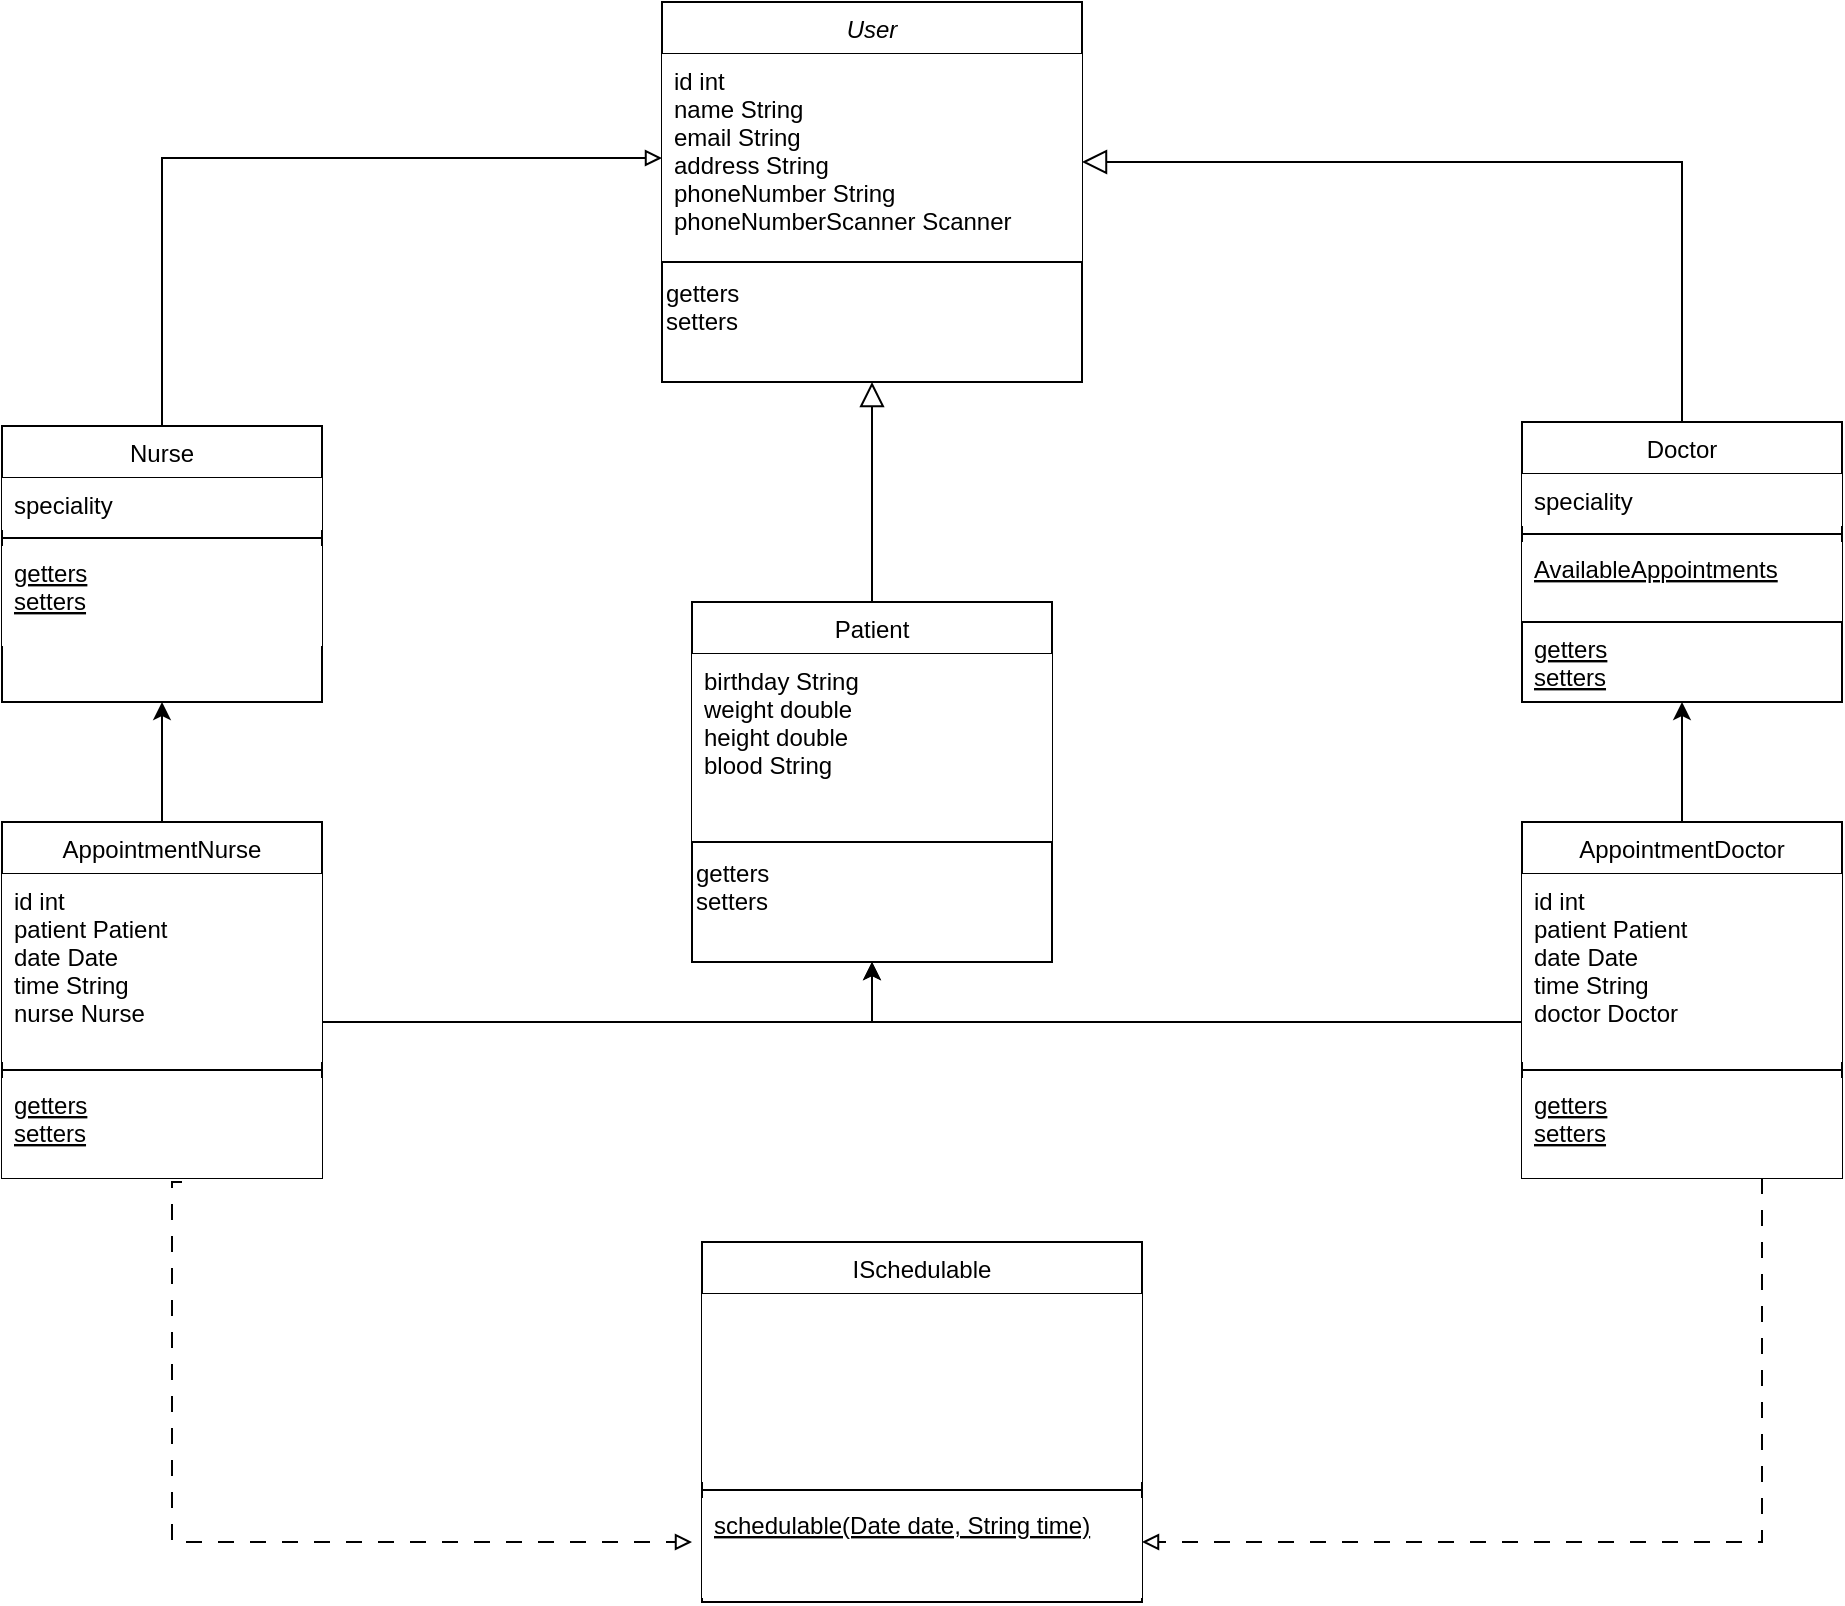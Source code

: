 <mxfile version="21.1.8" type="github">
  <diagram id="C5RBs43oDa-KdzZeNtuy" name="Page-1">
    <mxGraphModel dx="1035" dy="569" grid="1" gridSize="10" guides="1" tooltips="1" connect="1" arrows="1" fold="1" page="1" pageScale="1" pageWidth="827" pageHeight="1169" math="0" shadow="0">
      <root>
        <mxCell id="WIyWlLk6GJQsqaUBKTNV-0" />
        <mxCell id="WIyWlLk6GJQsqaUBKTNV-1" parent="WIyWlLk6GJQsqaUBKTNV-0" />
        <mxCell id="zkfFHV4jXpPFQw0GAbJ--0" value="User" style="swimlane;fontStyle=2;align=center;verticalAlign=top;childLayout=stackLayout;horizontal=1;startSize=26;horizontalStack=0;resizeParent=1;resizeLast=0;collapsible=1;marginBottom=0;rounded=0;shadow=0;strokeWidth=1;" parent="WIyWlLk6GJQsqaUBKTNV-1" vertex="1">
          <mxGeometry x="720" y="150" width="210" height="190" as="geometry">
            <mxRectangle x="230" y="140" width="160" height="26" as="alternateBounds" />
          </mxGeometry>
        </mxCell>
        <mxCell id="zkfFHV4jXpPFQw0GAbJ--1" value="id int&#xa;name String&#xa;email String&#xa;address String&#xa;phoneNumber String&#xa;phoneNumberScanner Scanner&#xa;" style="text;align=left;verticalAlign=top;spacingLeft=4;spacingRight=4;overflow=hidden;rotatable=0;points=[[0,0.5],[1,0.5]];portConstraint=eastwest;fillColor=default;" parent="zkfFHV4jXpPFQw0GAbJ--0" vertex="1">
          <mxGeometry y="26" width="210" height="104" as="geometry" />
        </mxCell>
        <mxCell id="Ku3oKzq7d8rmz-fXIRP_-4" value="getters&lt;br&gt;setters&lt;br&gt;&lt;div style=&quot;&quot;&gt;&lt;br&gt;&lt;/div&gt;" style="rounded=0;whiteSpace=wrap;html=1;fillColor=default;strokeColor=default;align=left;" parent="zkfFHV4jXpPFQw0GAbJ--0" vertex="1">
          <mxGeometry y="130" width="210" height="60" as="geometry" />
        </mxCell>
        <mxCell id="zkfFHV4jXpPFQw0GAbJ--6" value="Doctor" style="swimlane;fontStyle=0;align=center;verticalAlign=top;childLayout=stackLayout;horizontal=1;startSize=26;horizontalStack=0;resizeParent=1;resizeLast=0;collapsible=1;marginBottom=0;rounded=0;shadow=0;strokeWidth=1;" parent="WIyWlLk6GJQsqaUBKTNV-1" vertex="1">
          <mxGeometry x="1150" y="360" width="160" height="140" as="geometry">
            <mxRectangle x="130" y="380" width="160" height="26" as="alternateBounds" />
          </mxGeometry>
        </mxCell>
        <mxCell id="zkfFHV4jXpPFQw0GAbJ--7" value="speciality" style="text;align=left;verticalAlign=top;spacingLeft=4;spacingRight=4;overflow=hidden;rotatable=0;points=[[0,0.5],[1,0.5]];portConstraint=eastwest;fillColor=default;" parent="zkfFHV4jXpPFQw0GAbJ--6" vertex="1">
          <mxGeometry y="26" width="160" height="26" as="geometry" />
        </mxCell>
        <mxCell id="zkfFHV4jXpPFQw0GAbJ--9" value="" style="line;html=1;strokeWidth=1;align=left;verticalAlign=middle;spacingTop=-1;spacingLeft=3;spacingRight=3;rotatable=0;labelPosition=right;points=[];portConstraint=eastwest;" parent="zkfFHV4jXpPFQw0GAbJ--6" vertex="1">
          <mxGeometry y="52" width="160" height="8" as="geometry" />
        </mxCell>
        <mxCell id="Ku3oKzq7d8rmz-fXIRP_-11" value="AvailableAppointments" style="text;align=left;verticalAlign=top;spacingLeft=4;spacingRight=4;overflow=hidden;rotatable=0;points=[[0,0.5],[1,0.5]];portConstraint=eastwest;fontStyle=4;fillColor=default;" parent="zkfFHV4jXpPFQw0GAbJ--6" vertex="1">
          <mxGeometry y="60" width="160" height="40" as="geometry" />
        </mxCell>
        <mxCell id="zkfFHV4jXpPFQw0GAbJ--10" value="getters&#xa;setters&#xa;" style="text;align=left;verticalAlign=top;spacingLeft=4;spacingRight=4;overflow=hidden;rotatable=0;points=[[0,0.5],[1,0.5]];portConstraint=eastwest;fontStyle=4;fillColor=default;strokeColor=default;" parent="zkfFHV4jXpPFQw0GAbJ--6" vertex="1">
          <mxGeometry y="100" width="160" height="40" as="geometry" />
        </mxCell>
        <mxCell id="zkfFHV4jXpPFQw0GAbJ--12" value="" style="endArrow=block;endSize=10;endFill=0;shadow=0;strokeWidth=1;rounded=0;edgeStyle=elbowEdgeStyle;elbow=vertical;" parent="WIyWlLk6GJQsqaUBKTNV-1" source="zkfFHV4jXpPFQw0GAbJ--6" target="zkfFHV4jXpPFQw0GAbJ--0" edge="1">
          <mxGeometry width="160" relative="1" as="geometry">
            <mxPoint x="590" y="163" as="sourcePoint" />
            <mxPoint x="590" y="163" as="targetPoint" />
            <Array as="points">
              <mxPoint x="1110" y="230" />
              <mxPoint x="990" y="370" />
            </Array>
          </mxGeometry>
        </mxCell>
        <mxCell id="zkfFHV4jXpPFQw0GAbJ--13" value="Patient" style="swimlane;fontStyle=0;align=center;verticalAlign=top;childLayout=stackLayout;horizontal=1;startSize=26;horizontalStack=0;resizeParent=1;resizeLast=0;collapsible=1;marginBottom=0;rounded=0;shadow=0;strokeWidth=1;" parent="WIyWlLk6GJQsqaUBKTNV-1" vertex="1">
          <mxGeometry x="735" y="450" width="180" height="180" as="geometry">
            <mxRectangle x="340" y="380" width="170" height="26" as="alternateBounds" />
          </mxGeometry>
        </mxCell>
        <mxCell id="zkfFHV4jXpPFQw0GAbJ--14" value="birthday String&#xa;weight double&#xa;height double&#xa;blood String" style="text;align=left;verticalAlign=top;spacingLeft=4;spacingRight=4;overflow=hidden;rotatable=0;points=[[0,0.5],[1,0.5]];portConstraint=eastwest;fillColor=default;" parent="zkfFHV4jXpPFQw0GAbJ--13" vertex="1">
          <mxGeometry y="26" width="180" height="94" as="geometry" />
        </mxCell>
        <mxCell id="Ku3oKzq7d8rmz-fXIRP_-18" value="getters&lt;br&gt;setters&lt;br&gt;&lt;div style=&quot;&quot;&gt;&lt;br&gt;&lt;/div&gt;" style="rounded=0;whiteSpace=wrap;html=1;fillColor=default;strokeColor=default;align=left;" parent="zkfFHV4jXpPFQw0GAbJ--13" vertex="1">
          <mxGeometry y="120" width="180" height="60" as="geometry" />
        </mxCell>
        <mxCell id="zkfFHV4jXpPFQw0GAbJ--16" value="" style="endArrow=block;endSize=10;endFill=0;shadow=0;strokeWidth=1;rounded=0;edgeStyle=elbowEdgeStyle;elbow=vertical;" parent="WIyWlLk6GJQsqaUBKTNV-1" source="zkfFHV4jXpPFQw0GAbJ--13" target="zkfFHV4jXpPFQw0GAbJ--0" edge="1">
          <mxGeometry width="160" relative="1" as="geometry">
            <mxPoint x="600" y="333" as="sourcePoint" />
            <mxPoint x="700" y="231" as="targetPoint" />
          </mxGeometry>
        </mxCell>
        <mxCell id="Ku3oKzq7d8rmz-fXIRP_-22" style="edgeStyle=orthogonalEdgeStyle;rounded=0;orthogonalLoop=1;jettySize=auto;html=1;entryX=0;entryY=0.5;entryDx=0;entryDy=0;endArrow=block;endFill=0;" parent="WIyWlLk6GJQsqaUBKTNV-1" source="Ku3oKzq7d8rmz-fXIRP_-7" target="zkfFHV4jXpPFQw0GAbJ--1" edge="1">
          <mxGeometry relative="1" as="geometry" />
        </mxCell>
        <mxCell id="Ku3oKzq7d8rmz-fXIRP_-7" value="Nurse" style="swimlane;fontStyle=0;align=center;verticalAlign=top;childLayout=stackLayout;horizontal=1;startSize=26;horizontalStack=0;resizeParent=1;resizeLast=0;collapsible=1;marginBottom=0;rounded=0;shadow=0;strokeWidth=1;" parent="WIyWlLk6GJQsqaUBKTNV-1" vertex="1">
          <mxGeometry x="390" y="362" width="160" height="138" as="geometry">
            <mxRectangle x="130" y="380" width="160" height="26" as="alternateBounds" />
          </mxGeometry>
        </mxCell>
        <mxCell id="Ku3oKzq7d8rmz-fXIRP_-8" value="speciality" style="text;align=left;verticalAlign=top;spacingLeft=4;spacingRight=4;overflow=hidden;rotatable=0;points=[[0,0.5],[1,0.5]];portConstraint=eastwest;fillColor=default;" parent="Ku3oKzq7d8rmz-fXIRP_-7" vertex="1">
          <mxGeometry y="26" width="160" height="26" as="geometry" />
        </mxCell>
        <mxCell id="Ku3oKzq7d8rmz-fXIRP_-9" value="" style="line;html=1;strokeWidth=1;align=left;verticalAlign=middle;spacingTop=-1;spacingLeft=3;spacingRight=3;rotatable=0;labelPosition=right;points=[];portConstraint=eastwest;" parent="Ku3oKzq7d8rmz-fXIRP_-7" vertex="1">
          <mxGeometry y="52" width="160" height="8" as="geometry" />
        </mxCell>
        <mxCell id="Ku3oKzq7d8rmz-fXIRP_-10" value="getters&#xa;setters&#xa;" style="text;align=left;verticalAlign=top;spacingLeft=4;spacingRight=4;overflow=hidden;rotatable=0;points=[[0,0.5],[1,0.5]];portConstraint=eastwest;fontStyle=4;fillColor=default;" parent="Ku3oKzq7d8rmz-fXIRP_-7" vertex="1">
          <mxGeometry y="60" width="160" height="50" as="geometry" />
        </mxCell>
        <mxCell id="Ku3oKzq7d8rmz-fXIRP_-29" style="edgeStyle=orthogonalEdgeStyle;rounded=0;orthogonalLoop=1;jettySize=auto;html=1;entryX=0.5;entryY=1;entryDx=0;entryDy=0;" parent="WIyWlLk6GJQsqaUBKTNV-1" source="Ku3oKzq7d8rmz-fXIRP_-24" target="Ku3oKzq7d8rmz-fXIRP_-7" edge="1">
          <mxGeometry relative="1" as="geometry" />
        </mxCell>
        <mxCell id="Ku3oKzq7d8rmz-fXIRP_-24" value="AppointmentNurse" style="swimlane;fontStyle=0;align=center;verticalAlign=top;childLayout=stackLayout;horizontal=1;startSize=26;horizontalStack=0;resizeParent=1;resizeLast=0;collapsible=1;marginBottom=0;rounded=0;shadow=0;strokeWidth=1;" parent="WIyWlLk6GJQsqaUBKTNV-1" vertex="1">
          <mxGeometry x="390" y="560" width="160" height="178" as="geometry">
            <mxRectangle x="130" y="380" width="160" height="26" as="alternateBounds" />
          </mxGeometry>
        </mxCell>
        <mxCell id="Ku3oKzq7d8rmz-fXIRP_-25" value="id int&#xa;patient Patient&#xa;date Date&#xa;time String&#xa;nurse Nurse" style="text;align=left;verticalAlign=top;spacingLeft=4;spacingRight=4;overflow=hidden;rotatable=0;points=[[0,0.5],[1,0.5]];portConstraint=eastwest;fillColor=default;" parent="Ku3oKzq7d8rmz-fXIRP_-24" vertex="1">
          <mxGeometry y="26" width="160" height="94" as="geometry" />
        </mxCell>
        <mxCell id="Ku3oKzq7d8rmz-fXIRP_-26" value="" style="line;html=1;strokeWidth=1;align=left;verticalAlign=middle;spacingTop=-1;spacingLeft=3;spacingRight=3;rotatable=0;labelPosition=right;points=[];portConstraint=eastwest;" parent="Ku3oKzq7d8rmz-fXIRP_-24" vertex="1">
          <mxGeometry y="120" width="160" height="8" as="geometry" />
        </mxCell>
        <mxCell id="Ku3oKzq7d8rmz-fXIRP_-27" value="getters&#xa;setters&#xa;" style="text;align=left;verticalAlign=top;spacingLeft=4;spacingRight=4;overflow=hidden;rotatable=0;points=[[0,0.5],[1,0.5]];portConstraint=eastwest;fontStyle=4;fillColor=default;" parent="Ku3oKzq7d8rmz-fXIRP_-24" vertex="1">
          <mxGeometry y="128" width="160" height="50" as="geometry" />
        </mxCell>
        <mxCell id="Ku3oKzq7d8rmz-fXIRP_-34" style="edgeStyle=orthogonalEdgeStyle;rounded=0;orthogonalLoop=1;jettySize=auto;html=1;entryX=0.5;entryY=1;entryDx=0;entryDy=0;" parent="WIyWlLk6GJQsqaUBKTNV-1" source="Ku3oKzq7d8rmz-fXIRP_-30" target="zkfFHV4jXpPFQw0GAbJ--6" edge="1">
          <mxGeometry relative="1" as="geometry" />
        </mxCell>
        <mxCell id="Ku3oKzq7d8rmz-fXIRP_-30" value="AppointmentDoctor" style="swimlane;fontStyle=0;align=center;verticalAlign=top;childLayout=stackLayout;horizontal=1;startSize=26;horizontalStack=0;resizeParent=1;resizeLast=0;collapsible=1;marginBottom=0;rounded=0;shadow=0;strokeWidth=1;" parent="WIyWlLk6GJQsqaUBKTNV-1" vertex="1">
          <mxGeometry x="1150" y="560" width="160" height="178" as="geometry">
            <mxRectangle x="130" y="380" width="160" height="26" as="alternateBounds" />
          </mxGeometry>
        </mxCell>
        <mxCell id="Ku3oKzq7d8rmz-fXIRP_-31" value="id int&#xa;patient Patient&#xa;date Date&#xa;time String&#xa;doctor Doctor" style="text;align=left;verticalAlign=top;spacingLeft=4;spacingRight=4;overflow=hidden;rotatable=0;points=[[0,0.5],[1,0.5]];portConstraint=eastwest;fillColor=default;" parent="Ku3oKzq7d8rmz-fXIRP_-30" vertex="1">
          <mxGeometry y="26" width="160" height="94" as="geometry" />
        </mxCell>
        <mxCell id="Ku3oKzq7d8rmz-fXIRP_-32" value="" style="line;html=1;strokeWidth=1;align=left;verticalAlign=middle;spacingTop=-1;spacingLeft=3;spacingRight=3;rotatable=0;labelPosition=right;points=[];portConstraint=eastwest;" parent="Ku3oKzq7d8rmz-fXIRP_-30" vertex="1">
          <mxGeometry y="120" width="160" height="8" as="geometry" />
        </mxCell>
        <mxCell id="Ku3oKzq7d8rmz-fXIRP_-33" value="getters&#xa;setters&#xa;" style="text;align=left;verticalAlign=top;spacingLeft=4;spacingRight=4;overflow=hidden;rotatable=0;points=[[0,0.5],[1,0.5]];portConstraint=eastwest;fontStyle=4;fillColor=default;" parent="Ku3oKzq7d8rmz-fXIRP_-30" vertex="1">
          <mxGeometry y="128" width="160" height="50" as="geometry" />
        </mxCell>
        <mxCell id="Ku3oKzq7d8rmz-fXIRP_-35" value="ISchedulable" style="swimlane;fontStyle=0;align=center;verticalAlign=top;childLayout=stackLayout;horizontal=1;startSize=26;horizontalStack=0;resizeParent=1;resizeLast=0;collapsible=1;marginBottom=0;rounded=0;shadow=0;strokeWidth=1;" parent="WIyWlLk6GJQsqaUBKTNV-1" vertex="1">
          <mxGeometry x="740" y="770" width="220" height="180" as="geometry">
            <mxRectangle x="130" y="380" width="160" height="26" as="alternateBounds" />
          </mxGeometry>
        </mxCell>
        <mxCell id="8vB4in_pqhOTS2VWGl6E-1" value="" style="text;align=left;verticalAlign=top;spacingLeft=4;spacingRight=4;overflow=hidden;rotatable=0;points=[[0,0.5],[1,0.5]];portConstraint=eastwest;fillColor=default;" vertex="1" parent="Ku3oKzq7d8rmz-fXIRP_-35">
          <mxGeometry y="26" width="220" height="94" as="geometry" />
        </mxCell>
        <mxCell id="Ku3oKzq7d8rmz-fXIRP_-37" value="" style="line;html=1;strokeWidth=1;align=left;verticalAlign=middle;spacingTop=-1;spacingLeft=3;spacingRight=3;rotatable=0;labelPosition=right;points=[];portConstraint=eastwest;" parent="Ku3oKzq7d8rmz-fXIRP_-35" vertex="1">
          <mxGeometry y="120" width="220" height="8" as="geometry" />
        </mxCell>
        <mxCell id="Ku3oKzq7d8rmz-fXIRP_-38" value="schedulable(Date date, String time)" style="text;align=left;verticalAlign=top;spacingLeft=4;spacingRight=4;overflow=hidden;rotatable=0;points=[[0,0.5],[1,0.5]];portConstraint=eastwest;fontStyle=4;fillColor=default;" parent="Ku3oKzq7d8rmz-fXIRP_-35" vertex="1">
          <mxGeometry y="128" width="220" height="50" as="geometry" />
        </mxCell>
        <mxCell id="Ku3oKzq7d8rmz-fXIRP_-42" style="edgeStyle=orthogonalEdgeStyle;rounded=0;orthogonalLoop=1;jettySize=auto;html=1;startArrow=none;startFill=0;dashed=1;dashPattern=8 8;endArrow=block;endFill=0;" parent="WIyWlLk6GJQsqaUBKTNV-1" edge="1">
          <mxGeometry relative="1" as="geometry">
            <mxPoint x="480" y="740" as="sourcePoint" />
            <mxPoint x="735" y="920" as="targetPoint" />
            <Array as="points">
              <mxPoint x="475" y="920" />
            </Array>
          </mxGeometry>
        </mxCell>
        <mxCell id="Ku3oKzq7d8rmz-fXIRP_-43" style="edgeStyle=orthogonalEdgeStyle;rounded=0;orthogonalLoop=1;jettySize=auto;html=1;entryX=0.5;entryY=1;entryDx=0;entryDy=0;" parent="WIyWlLk6GJQsqaUBKTNV-1" source="Ku3oKzq7d8rmz-fXIRP_-25" target="zkfFHV4jXpPFQw0GAbJ--13" edge="1">
          <mxGeometry relative="1" as="geometry">
            <Array as="points">
              <mxPoint x="825" y="660" />
            </Array>
          </mxGeometry>
        </mxCell>
        <mxCell id="Ku3oKzq7d8rmz-fXIRP_-44" style="edgeStyle=orthogonalEdgeStyle;rounded=0;orthogonalLoop=1;jettySize=auto;html=1;entryX=0.5;entryY=1;entryDx=0;entryDy=0;" parent="WIyWlLk6GJQsqaUBKTNV-1" source="Ku3oKzq7d8rmz-fXIRP_-31" target="zkfFHV4jXpPFQw0GAbJ--13" edge="1">
          <mxGeometry relative="1" as="geometry">
            <Array as="points">
              <mxPoint x="825" y="660" />
            </Array>
          </mxGeometry>
        </mxCell>
        <mxCell id="Ku3oKzq7d8rmz-fXIRP_-39" style="edgeStyle=orthogonalEdgeStyle;rounded=0;orthogonalLoop=1;jettySize=auto;html=1;startArrow=none;startFill=0;dashed=1;dashPattern=8 8;endArrow=block;endFill=0;exitX=0.75;exitY=1;exitDx=0;exitDy=0;" parent="WIyWlLk6GJQsqaUBKTNV-1" source="Ku3oKzq7d8rmz-fXIRP_-30" edge="1">
          <mxGeometry relative="1" as="geometry">
            <Array as="points">
              <mxPoint x="1270" y="920" />
              <mxPoint x="960" y="920" />
            </Array>
            <mxPoint x="960" y="920" as="targetPoint" />
          </mxGeometry>
        </mxCell>
      </root>
    </mxGraphModel>
  </diagram>
</mxfile>
